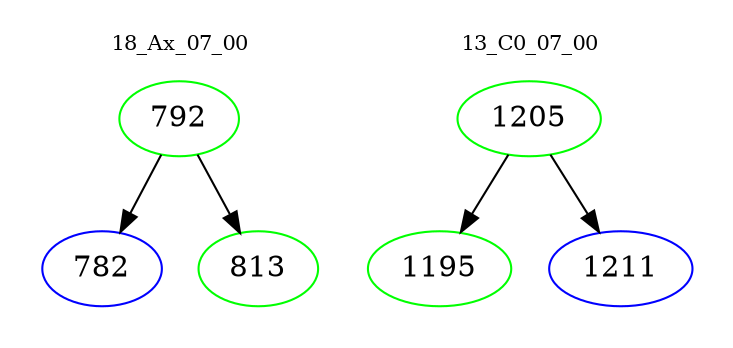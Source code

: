 digraph{
subgraph cluster_0 {
color = white
label = "18_Ax_07_00";
fontsize=10;
T0_792 [label="792", color="green"]
T0_792 -> T0_782 [color="black"]
T0_782 [label="782", color="blue"]
T0_792 -> T0_813 [color="black"]
T0_813 [label="813", color="green"]
}
subgraph cluster_1 {
color = white
label = "13_C0_07_00";
fontsize=10;
T1_1205 [label="1205", color="green"]
T1_1205 -> T1_1195 [color="black"]
T1_1195 [label="1195", color="green"]
T1_1205 -> T1_1211 [color="black"]
T1_1211 [label="1211", color="blue"]
}
}
